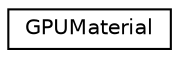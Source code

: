 digraph G
{
  edge [fontname="Helvetica",fontsize="10",labelfontname="Helvetica",labelfontsize="10"];
  node [fontname="Helvetica",fontsize="10",shape=record];
  rankdir=LR;
  Node1 [label="GPUMaterial",height=0.2,width=0.4,color="black", fillcolor="white", style="filled",URL="$de/da3/structGPUMaterial.html"];
}
